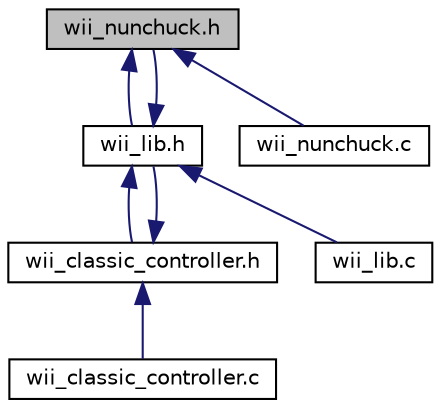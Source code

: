 digraph "wii_nunchuck.h"
{
  edge [fontname="Helvetica",fontsize="10",labelfontname="Helvetica",labelfontsize="10"];
  node [fontname="Helvetica",fontsize="10",shape=record];
  Node5 [label="wii_nunchuck.h",height=0.2,width=0.4,color="black", fillcolor="grey75", style="filled", fontcolor="black"];
  Node5 -> Node6 [dir="back",color="midnightblue",fontsize="10",style="solid",fontname="Helvetica"];
  Node6 [label="wii_lib.h",height=0.2,width=0.4,color="black", fillcolor="white", style="filled",URL="$wii__lib_8h.html",tooltip="Defines public constants, macros, and constant functions available for the \"wii\" library module..."];
  Node6 -> Node7 [dir="back",color="midnightblue",fontsize="10",style="solid",fontname="Helvetica"];
  Node7 [label="wii_classic_controller.h",height=0.2,width=0.4,color="black", fillcolor="white", style="filled",URL="$wii__classic__controller_8h.html",tooltip="Defines public constants, macros, and constant functions available for the \"wii                  clas..."];
  Node7 -> Node6 [dir="back",color="midnightblue",fontsize="10",style="solid",fontname="Helvetica"];
  Node7 -> Node8 [dir="back",color="midnightblue",fontsize="10",style="solid",fontname="Helvetica"];
  Node8 [label="wii_classic_controller.c",height=0.2,width=0.4,color="black", fillcolor="white", style="filled",URL="$wii__classic__controller_8c.html",tooltip="Implements functions used to interpret data read from a Wii classic controller device. "];
  Node6 -> Node5 [dir="back",color="midnightblue",fontsize="10",style="solid",fontname="Helvetica"];
  Node6 -> Node9 [dir="back",color="midnightblue",fontsize="10",style="solid",fontname="Helvetica"];
  Node9 [label="wii_lib.c",height=0.2,width=0.4,color="black", fillcolor="white", style="filled",URL="$wii__lib_8c.html",tooltip="Implements functions used to abstract away interacting with Wii devices over I2C. ..."];
  Node5 -> Node10 [dir="back",color="midnightblue",fontsize="10",style="solid",fontname="Helvetica"];
  Node10 [label="wii_nunchuck.c",height=0.2,width=0.4,color="black", fillcolor="white", style="filled",URL="$wii__nunchuck_8c.html",tooltip="Implements functions used to interpret data read from a Wii nunchuck device. "];
}
